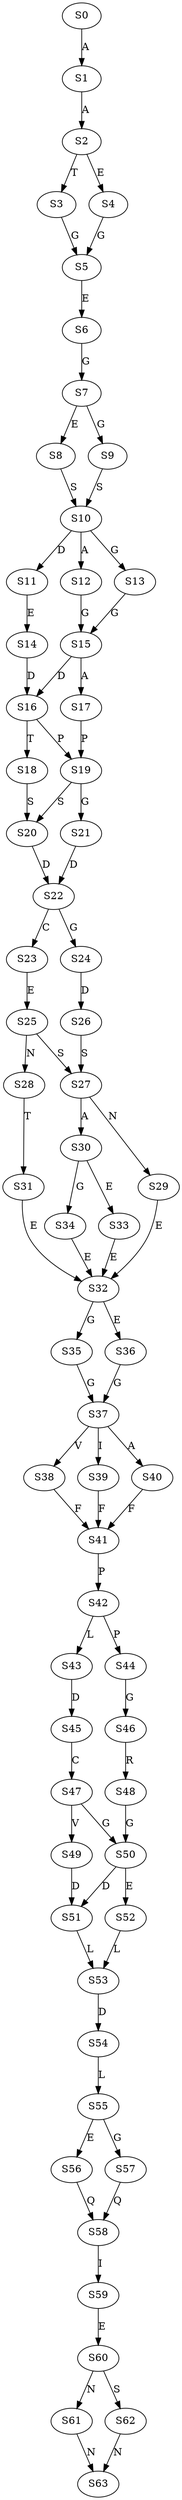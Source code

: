 strict digraph  {
	S0 -> S1 [ label = A ];
	S1 -> S2 [ label = A ];
	S2 -> S3 [ label = T ];
	S2 -> S4 [ label = E ];
	S3 -> S5 [ label = G ];
	S4 -> S5 [ label = G ];
	S5 -> S6 [ label = E ];
	S6 -> S7 [ label = G ];
	S7 -> S8 [ label = E ];
	S7 -> S9 [ label = G ];
	S8 -> S10 [ label = S ];
	S9 -> S10 [ label = S ];
	S10 -> S11 [ label = D ];
	S10 -> S12 [ label = A ];
	S10 -> S13 [ label = G ];
	S11 -> S14 [ label = E ];
	S12 -> S15 [ label = G ];
	S13 -> S15 [ label = G ];
	S14 -> S16 [ label = D ];
	S15 -> S17 [ label = A ];
	S15 -> S16 [ label = D ];
	S16 -> S18 [ label = T ];
	S16 -> S19 [ label = P ];
	S17 -> S19 [ label = P ];
	S18 -> S20 [ label = S ];
	S19 -> S21 [ label = G ];
	S19 -> S20 [ label = S ];
	S20 -> S22 [ label = D ];
	S21 -> S22 [ label = D ];
	S22 -> S23 [ label = C ];
	S22 -> S24 [ label = G ];
	S23 -> S25 [ label = E ];
	S24 -> S26 [ label = D ];
	S25 -> S27 [ label = S ];
	S25 -> S28 [ label = N ];
	S26 -> S27 [ label = S ];
	S27 -> S29 [ label = N ];
	S27 -> S30 [ label = A ];
	S28 -> S31 [ label = T ];
	S29 -> S32 [ label = E ];
	S30 -> S33 [ label = E ];
	S30 -> S34 [ label = G ];
	S31 -> S32 [ label = E ];
	S32 -> S35 [ label = G ];
	S32 -> S36 [ label = E ];
	S33 -> S32 [ label = E ];
	S34 -> S32 [ label = E ];
	S35 -> S37 [ label = G ];
	S36 -> S37 [ label = G ];
	S37 -> S38 [ label = V ];
	S37 -> S39 [ label = I ];
	S37 -> S40 [ label = A ];
	S38 -> S41 [ label = F ];
	S39 -> S41 [ label = F ];
	S40 -> S41 [ label = F ];
	S41 -> S42 [ label = P ];
	S42 -> S43 [ label = L ];
	S42 -> S44 [ label = P ];
	S43 -> S45 [ label = D ];
	S44 -> S46 [ label = G ];
	S45 -> S47 [ label = C ];
	S46 -> S48 [ label = R ];
	S47 -> S49 [ label = V ];
	S47 -> S50 [ label = G ];
	S48 -> S50 [ label = G ];
	S49 -> S51 [ label = D ];
	S50 -> S51 [ label = D ];
	S50 -> S52 [ label = E ];
	S51 -> S53 [ label = L ];
	S52 -> S53 [ label = L ];
	S53 -> S54 [ label = D ];
	S54 -> S55 [ label = L ];
	S55 -> S56 [ label = E ];
	S55 -> S57 [ label = G ];
	S56 -> S58 [ label = Q ];
	S57 -> S58 [ label = Q ];
	S58 -> S59 [ label = I ];
	S59 -> S60 [ label = E ];
	S60 -> S61 [ label = N ];
	S60 -> S62 [ label = S ];
	S61 -> S63 [ label = N ];
	S62 -> S63 [ label = N ];
}
